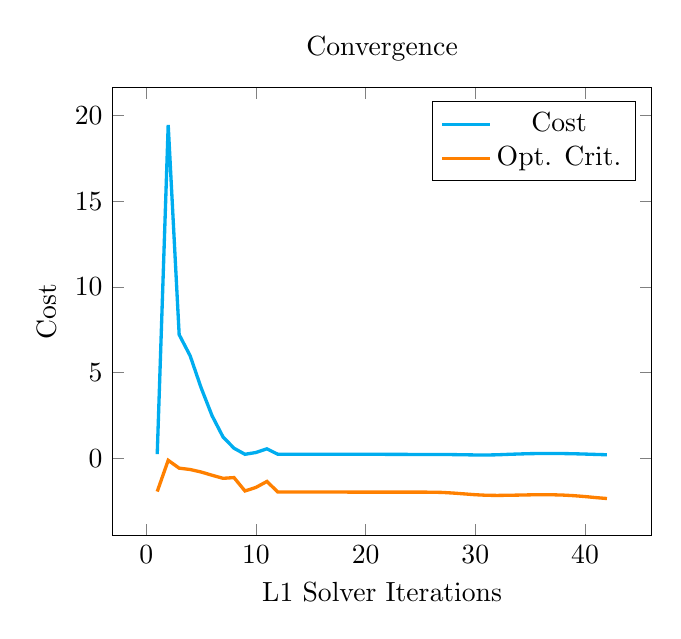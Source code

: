 \begin{tikzpicture}[]
\begin{axis}[legend pos = {north east}, ylabel = {Cost}, title = {Convergence}, xlabel = {L1 Solver Iterations}]\addplot+ [no marks, cyan, very thick]coordinates {
(1.0, 0.254)
(2.0, 19.446)
(3.0, 7.219)
(4.0, 5.988)
(5.0, 4.122)
(6.0, 2.492)
(7.0, 1.253)
(8.0, 0.598)
(9.0, 0.244)
(10.0, 0.349)
(11.0, 0.562)
(12.0, 0.244)
(13.0, 0.246)
(14.0, 0.247)
(15.0, 0.248)
(16.0, 0.248)
(17.0, 0.248)
(18.0, 0.247)
(19.0, 0.246)
(20.0, 0.245)
(21.0, 0.243)
(22.0, 0.241)
(23.0, 0.239)
(24.0, 0.237)
(25.0, 0.236)
(26.0, 0.236)
(27.0, 0.234)
(28.0, 0.226)
(29.0, 0.216)
(30.0, 0.206)
(31.0, 0.202)
(32.0, 0.215)
(33.0, 0.241)
(34.0, 0.263)
(35.0, 0.281)
(36.0, 0.292)
(37.0, 0.293)
(38.0, 0.287)
(39.0, 0.275)
(40.0, 0.257)
(41.0, 0.236)
(42.0, 0.217)
};
\addlegendentry{Cost}
\addplot+ [no marks, orange, very thick]coordinates {
(1.0, -1.927)
(2.0, -0.107)
(3.0, -0.564)
(4.0, -0.643)
(5.0, -0.788)
(6.0, -0.978)
(7.0, -1.156)
(8.0, -1.115)
(9.0, -1.895)
(10.0, -1.686)
(11.0, -1.34)
(12.0, -1.958)
(13.0, -1.958)
(14.0, -1.958)
(15.0, -1.959)
(16.0, -1.959)
(17.0, -1.959)
(18.0, -1.959)
(19.0, -1.96)
(20.0, -1.96)
(21.0, -1.96)
(22.0, -1.96)
(23.0, -1.961)
(24.0, -1.961)
(25.0, -1.961)
(26.0, -1.965)
(27.0, -1.979)
(28.0, -2.017)
(29.0, -2.065)
(30.0, -2.113)
(31.0, -2.145)
(32.0, -2.154)
(33.0, -2.145)
(34.0, -2.134)
(35.0, -2.12)
(36.0, -2.112)
(37.0, -2.115)
(38.0, -2.134)
(39.0, -2.169)
(40.0, -2.22)
(41.0, -2.281)
(42.0, -2.335)
};
\addlegendentry{Opt. Crit.}
\end{axis}

\end{tikzpicture}
